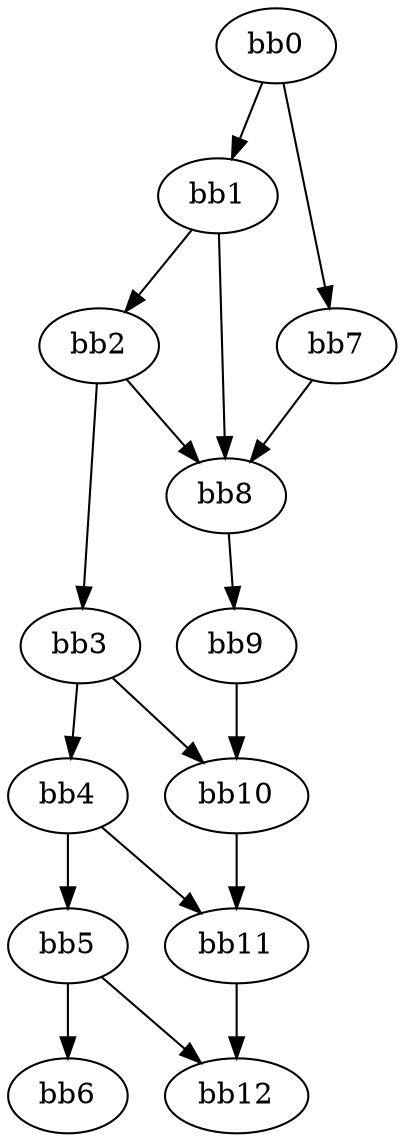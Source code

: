 digraph {
    0 [ label = "bb0\l" ]
    1 [ label = "bb1\l" ]
    2 [ label = "bb2\l" ]
    3 [ label = "bb3\l" ]
    4 [ label = "bb4\l" ]
    5 [ label = "bb5\l" ]
    6 [ label = "bb6\l" ]
    7 [ label = "bb7\l" ]
    8 [ label = "bb8\l" ]
    9 [ label = "bb9\l" ]
    10 [ label = "bb10\l" ]
    11 [ label = "bb11\l" ]
    12 [ label = "bb12\l" ]
    0 -> 1 [ ]
    0 -> 7 [ ]
    1 -> 2 [ ]
    1 -> 8 [ ]
    2 -> 3 [ ]
    2 -> 8 [ ]
    3 -> 4 [ ]
    3 -> 10 [ ]
    4 -> 5 [ ]
    4 -> 11 [ ]
    5 -> 6 [ ]
    5 -> 12 [ ]
    7 -> 8 [ ]
    8 -> 9 [ ]
    9 -> 10 [ ]
    10 -> 11 [ ]
    11 -> 12 [ ]
}


